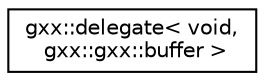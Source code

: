 digraph "Graphical Class Hierarchy"
{
  edge [fontname="Helvetica",fontsize="10",labelfontname="Helvetica",labelfontsize="10"];
  node [fontname="Helvetica",fontsize="10",shape=record];
  rankdir="LR";
  Node1 [label="gxx::delegate\< void,\l gxx::gxx::buffer \>",height=0.2,width=0.4,color="black", fillcolor="white", style="filled",URL="$classgxx_1_1delegate.html"];
}
